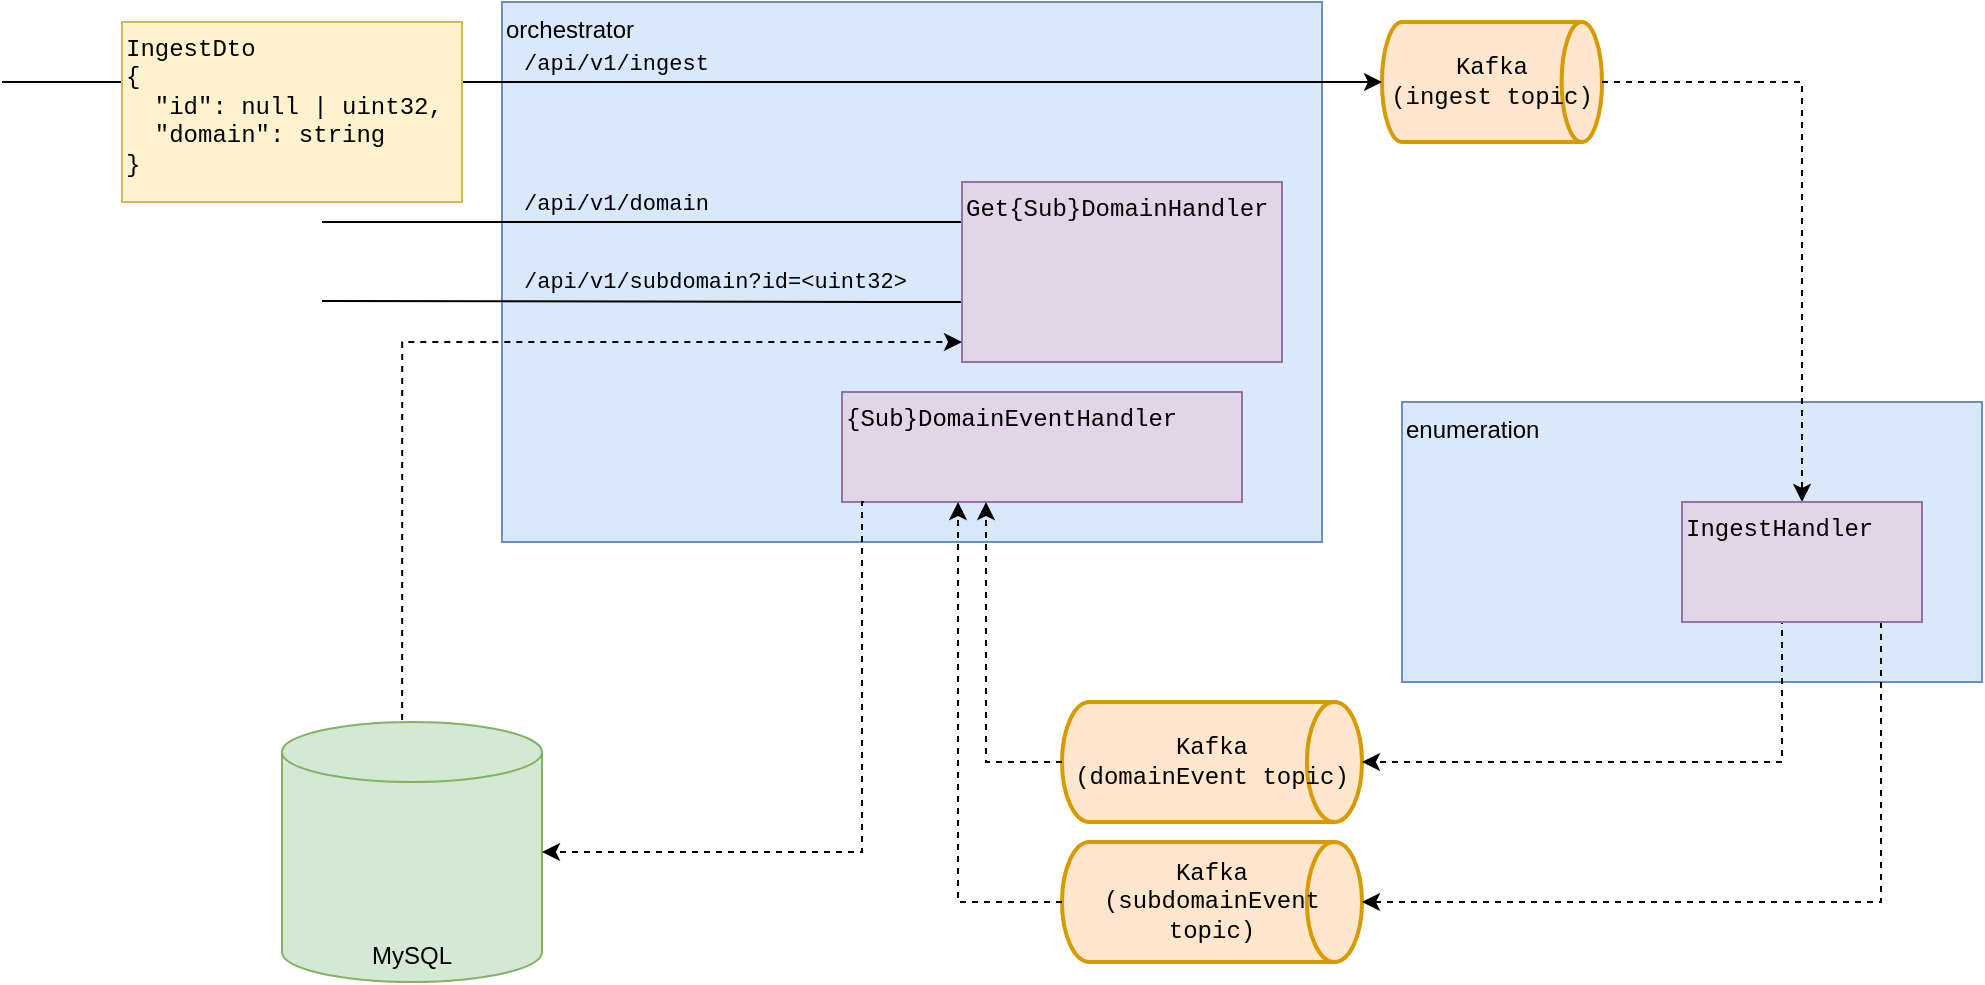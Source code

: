 <mxfile version="20.2.7" type="device"><diagram id="A8cxOYp8CsFJD0iN5VDW" name="Page-1"><mxGraphModel dx="2148" dy="866" grid="1" gridSize="10" guides="1" tooltips="1" connect="1" arrows="1" fold="1" page="1" pageScale="1" pageWidth="850" pageHeight="1100" math="0" shadow="0"><root><mxCell id="0"/><mxCell id="1" parent="0"/><mxCell id="93dTSv5wJmKkpPGbhaiL-1" value="orchestrator" style="rounded=0;whiteSpace=wrap;html=1;align=left;labelPosition=center;verticalLabelPosition=middle;verticalAlign=top;fillColor=#dae8fc;strokeColor=#6c8ebf;" vertex="1" parent="1"><mxGeometry x="170" y="210" width="410" height="270" as="geometry"/></mxCell><mxCell id="93dTSv5wJmKkpPGbhaiL-2" value="&lt;div style=&quot;&quot;&gt;&lt;span style=&quot;background-color: initial;&quot;&gt;enumeration&lt;/span&gt;&lt;/div&gt;" style="rounded=0;whiteSpace=wrap;html=1;align=left;verticalAlign=top;fillColor=#dae8fc;strokeColor=#6c8ebf;" vertex="1" parent="1"><mxGeometry x="620" y="410" width="290" height="140" as="geometry"/></mxCell><mxCell id="93dTSv5wJmKkpPGbhaiL-7" value="" style="endArrow=none;html=1;rounded=0;fontFamily=Courier New;labelPosition=left;verticalLabelPosition=middle;align=left;verticalAlign=middle;" edge="1" parent="1"><mxGeometry width="50" height="50" relative="1" as="geometry"><mxPoint x="80" y="250" as="sourcePoint"/><mxPoint x="360" y="250" as="targetPoint"/></mxGeometry></mxCell><mxCell id="93dTSv5wJmKkpPGbhaiL-9" value="/api/v1/ingest" style="edgeLabel;html=1;align=left;verticalAlign=bottom;resizable=0;points=[];fontFamily=Courier New;labelPosition=center;verticalLabelPosition=top;labelBackgroundColor=none;" vertex="1" connectable="0" parent="93dTSv5wJmKkpPGbhaiL-7"><mxGeometry x="-0.295" y="2" relative="1" as="geometry"><mxPoint y="1" as="offset"/></mxGeometry></mxCell><mxCell id="93dTSv5wJmKkpPGbhaiL-10" value="" style="endArrow=none;html=1;rounded=0;fontFamily=Courier New;labelPosition=left;verticalLabelPosition=middle;align=left;verticalAlign=middle;" edge="1" parent="1"><mxGeometry width="50" height="50" relative="1" as="geometry"><mxPoint x="80" y="320" as="sourcePoint"/><mxPoint x="360" y="320" as="targetPoint"/></mxGeometry></mxCell><mxCell id="93dTSv5wJmKkpPGbhaiL-11" value="/api/v1/domain" style="edgeLabel;html=1;align=left;verticalAlign=bottom;resizable=0;points=[];fontFamily=Courier New;labelPosition=center;verticalLabelPosition=top;labelBackgroundColor=none;" vertex="1" connectable="0" parent="93dTSv5wJmKkpPGbhaiL-10"><mxGeometry x="-0.295" y="2" relative="1" as="geometry"><mxPoint y="1" as="offset"/></mxGeometry></mxCell><mxCell id="93dTSv5wJmKkpPGbhaiL-12" value="" style="endArrow=none;html=1;rounded=0;fontFamily=Courier New;labelPosition=left;verticalLabelPosition=middle;align=left;verticalAlign=middle;" edge="1" parent="1"><mxGeometry width="50" height="50" relative="1" as="geometry"><mxPoint x="80" y="359.5" as="sourcePoint"/><mxPoint x="360" y="360" as="targetPoint"/></mxGeometry></mxCell><mxCell id="93dTSv5wJmKkpPGbhaiL-13" value="/api/v1/subdomain?id=&amp;lt;uint32&amp;gt;" style="edgeLabel;html=1;align=left;verticalAlign=bottom;resizable=0;points=[];fontFamily=Courier New;labelPosition=center;verticalLabelPosition=top;labelBackgroundColor=none;" vertex="1" connectable="0" parent="93dTSv5wJmKkpPGbhaiL-12"><mxGeometry x="-0.295" y="2" relative="1" as="geometry"><mxPoint y="1" as="offset"/></mxGeometry></mxCell><mxCell id="93dTSv5wJmKkpPGbhaiL-18" value="Kafka&lt;br&gt;&lt;div style=&quot;text-align: left;&quot;&gt;&lt;span style=&quot;background-color: initial;&quot;&gt;(ingest topic)&lt;/span&gt;&lt;/div&gt;" style="strokeWidth=2;html=1;shape=mxgraph.flowchart.direct_data;whiteSpace=wrap;labelBackgroundColor=none;fontFamily=Courier New;fillColor=#ffe6cc;strokeColor=#d79b00;align=center;labelPosition=center;verticalLabelPosition=middle;verticalAlign=middle;" vertex="1" parent="1"><mxGeometry x="610" y="220" width="110" height="60" as="geometry"/></mxCell><mxCell id="93dTSv5wJmKkpPGbhaiL-20" value="" style="endArrow=classic;html=1;rounded=0;fontFamily=Courier New;entryX=0;entryY=0.5;entryDx=0;entryDy=0;entryPerimeter=0;" edge="1" parent="1" target="93dTSv5wJmKkpPGbhaiL-18"><mxGeometry width="50" height="50" relative="1" as="geometry"><mxPoint x="360" y="250" as="sourcePoint"/><mxPoint x="500" y="80" as="targetPoint"/></mxGeometry></mxCell><mxCell id="93dTSv5wJmKkpPGbhaiL-22" value="" style="endArrow=none;html=1;rounded=0;fontFamily=Courier New;" edge="1" parent="1"><mxGeometry width="50" height="50" relative="1" as="geometry"><mxPoint x="-80" y="250" as="sourcePoint"/><mxPoint x="80" y="250" as="targetPoint"/></mxGeometry></mxCell><mxCell id="93dTSv5wJmKkpPGbhaiL-19" value="IngestDto&lt;br&gt;{&lt;br&gt;&amp;nbsp; &quot;id&quot;: null | uint32,&lt;br&gt;&amp;nbsp; &quot;domain&quot;: string&lt;br&gt;}" style="rounded=0;whiteSpace=wrap;html=1;labelBackgroundColor=none;fontFamily=Courier New;align=left;verticalAlign=top;fillColor=#fff2cc;strokeColor=#d6b656;" vertex="1" parent="1"><mxGeometry x="-20" y="220" width="170" height="90" as="geometry"/></mxCell><mxCell id="93dTSv5wJmKkpPGbhaiL-24" value="" style="edgeStyle=segmentEdgeStyle;endArrow=classic;html=1;rounded=0;fontFamily=Courier New;dashed=1;exitX=1;exitY=0.5;exitDx=0;exitDy=0;exitPerimeter=0;" edge="1" parent="1" source="93dTSv5wJmKkpPGbhaiL-18" target="93dTSv5wJmKkpPGbhaiL-25"><mxGeometry width="50" height="50" relative="1" as="geometry"><mxPoint x="680" y="250" as="sourcePoint"/><mxPoint x="730" y="310" as="targetPoint"/></mxGeometry></mxCell><mxCell id="93dTSv5wJmKkpPGbhaiL-26" value="Kafka&lt;br&gt;(domainEvent topic)" style="strokeWidth=2;html=1;shape=mxgraph.flowchart.direct_data;whiteSpace=wrap;labelBackgroundColor=none;fontFamily=Courier New;fillColor=#ffe6cc;strokeColor=#d79b00;align=center;labelPosition=center;verticalLabelPosition=middle;verticalAlign=middle;" vertex="1" parent="1"><mxGeometry x="450" y="560" width="150" height="60" as="geometry"/></mxCell><mxCell id="93dTSv5wJmKkpPGbhaiL-27" value="Kafka&lt;br&gt;(subdomainEvent topic)" style="strokeWidth=2;html=1;shape=mxgraph.flowchart.direct_data;whiteSpace=wrap;labelBackgroundColor=none;fontFamily=Courier New;fillColor=#ffe6cc;strokeColor=#d79b00;align=center;labelPosition=center;verticalLabelPosition=middle;verticalAlign=middle;" vertex="1" parent="1"><mxGeometry x="450" y="630" width="150" height="60" as="geometry"/></mxCell><mxCell id="93dTSv5wJmKkpPGbhaiL-30" value="" style="endArrow=none;html=1;rounded=0;fontFamily=Courier New;" edge="1" parent="1"><mxGeometry width="50" height="50" relative="1" as="geometry"><mxPoint x="360" y="320" as="sourcePoint"/><mxPoint x="420" y="320" as="targetPoint"/></mxGeometry></mxCell><mxCell id="93dTSv5wJmKkpPGbhaiL-31" value="" style="endArrow=none;html=1;rounded=0;fontFamily=Courier New;" edge="1" parent="1"><mxGeometry width="50" height="50" relative="1" as="geometry"><mxPoint x="360" y="360" as="sourcePoint"/><mxPoint x="420" y="360" as="targetPoint"/></mxGeometry></mxCell><mxCell id="93dTSv5wJmKkpPGbhaiL-28" value="Get{Sub}DomainHandler" style="rounded=0;whiteSpace=wrap;html=1;labelBackgroundColor=none;fontFamily=Courier New;align=left;fillColor=#e1d5e7;strokeColor=#9673a6;verticalAlign=top;" vertex="1" parent="1"><mxGeometry x="400" y="300" width="160" height="90" as="geometry"/></mxCell><mxCell id="93dTSv5wJmKkpPGbhaiL-33" value="" style="edgeStyle=orthogonalEdgeStyle;elbow=horizontal;endArrow=classic;html=1;rounded=0;fontFamily=Courier New;dashed=1;exitX=0.462;exitY=0.038;exitDx=0;exitDy=0;exitPerimeter=0;" edge="1" parent="1" source="93dTSv5wJmKkpPGbhaiL-4"><mxGeometry width="50" height="50" relative="1" as="geometry"><mxPoint x="140" y="480" as="sourcePoint"/><mxPoint x="400" y="380" as="targetPoint"/><Array as="points"><mxPoint x="140" y="380"/><mxPoint x="400" y="380"/></Array></mxGeometry></mxCell><mxCell id="93dTSv5wJmKkpPGbhaiL-4" value="MySQL" style="shape=cylinder3;whiteSpace=wrap;html=1;boundedLbl=1;backgroundOutline=1;size=15;verticalAlign=bottom;fillColor=#d5e8d4;strokeColor=#82b366;" vertex="1" parent="1"><mxGeometry x="60" y="570" width="130" height="130" as="geometry"/></mxCell><mxCell id="93dTSv5wJmKkpPGbhaiL-34" value="{Sub}DomainEventHandler" style="rounded=0;whiteSpace=wrap;html=1;labelBackgroundColor=none;fontFamily=Courier New;align=left;fillColor=#e1d5e7;strokeColor=#9673a6;verticalAlign=top;" vertex="1" parent="1"><mxGeometry x="340" y="405" width="200" height="55" as="geometry"/></mxCell><mxCell id="93dTSv5wJmKkpPGbhaiL-35" value="" style="edgeStyle=segmentEdgeStyle;endArrow=classic;html=1;rounded=0;dashed=1;fontFamily=Courier New;entryX=1;entryY=0.5;entryDx=0;entryDy=0;entryPerimeter=0;exitX=0.055;exitY=1;exitDx=0;exitDy=0;exitPerimeter=0;" edge="1" parent="1" source="93dTSv5wJmKkpPGbhaiL-34" target="93dTSv5wJmKkpPGbhaiL-4"><mxGeometry width="50" height="50" relative="1" as="geometry"><mxPoint x="380" y="630" as="sourcePoint"/><mxPoint x="320" y="580" as="targetPoint"/><Array as="points"><mxPoint x="350" y="460"/><mxPoint x="350" y="635"/></Array></mxGeometry></mxCell><mxCell id="93dTSv5wJmKkpPGbhaiL-36" value="" style="edgeStyle=segmentEdgeStyle;endArrow=classic;html=1;rounded=0;dashed=1;fontFamily=Courier New;entryX=1;entryY=0.5;entryDx=0;entryDy=0;entryPerimeter=0;" edge="1" parent="1" target="93dTSv5wJmKkpPGbhaiL-26"><mxGeometry width="50" height="50" relative="1" as="geometry"><mxPoint x="810" y="518" as="sourcePoint"/><mxPoint x="819.5" y="740" as="targetPoint"/><Array as="points"><mxPoint x="810" y="518"/><mxPoint x="810" y="720"/></Array></mxGeometry></mxCell><mxCell id="93dTSv5wJmKkpPGbhaiL-37" value="" style="edgeStyle=segmentEdgeStyle;endArrow=classic;html=1;rounded=0;dashed=1;fontFamily=Courier New;" edge="1" parent="1"><mxGeometry width="50" height="50" relative="1" as="geometry"><mxPoint x="859.5" y="520" as="sourcePoint"/><mxPoint x="600" y="660" as="targetPoint"/><Array as="points"><mxPoint x="860" y="660"/><mxPoint x="600" y="660"/></Array></mxGeometry></mxCell><mxCell id="93dTSv5wJmKkpPGbhaiL-25" value="IngestHandler" style="rounded=0;whiteSpace=wrap;html=1;labelBackgroundColor=none;fontFamily=Courier New;align=left;fillColor=#e1d5e7;strokeColor=#9673a6;verticalAlign=top;" vertex="1" parent="1"><mxGeometry x="760" y="460" width="120" height="60" as="geometry"/></mxCell><mxCell id="93dTSv5wJmKkpPGbhaiL-39" value="" style="edgeStyle=segmentEdgeStyle;endArrow=classic;html=1;rounded=0;dashed=1;fontFamily=Courier New;exitX=0;exitY=0.5;exitDx=0;exitDy=0;exitPerimeter=0;entryX=0.29;entryY=1;entryDx=0;entryDy=0;entryPerimeter=0;" edge="1" parent="1" source="93dTSv5wJmKkpPGbhaiL-27" target="93dTSv5wJmKkpPGbhaiL-34"><mxGeometry width="50" height="50" relative="1" as="geometry"><mxPoint x="560" y="610" as="sourcePoint"/><mxPoint x="400" y="500" as="targetPoint"/></mxGeometry></mxCell><mxCell id="93dTSv5wJmKkpPGbhaiL-40" value="" style="edgeStyle=segmentEdgeStyle;endArrow=classic;html=1;rounded=0;dashed=1;fontFamily=Courier New;exitX=0;exitY=0.5;exitDx=0;exitDy=0;exitPerimeter=0;entryX=0.36;entryY=1;entryDx=0;entryDy=0;entryPerimeter=0;" edge="1" parent="1" source="93dTSv5wJmKkpPGbhaiL-26" target="93dTSv5wJmKkpPGbhaiL-34"><mxGeometry width="50" height="50" relative="1" as="geometry"><mxPoint x="460" y="800" as="sourcePoint"/><mxPoint x="410" y="510" as="targetPoint"/></mxGeometry></mxCell></root></mxGraphModel></diagram></mxfile>